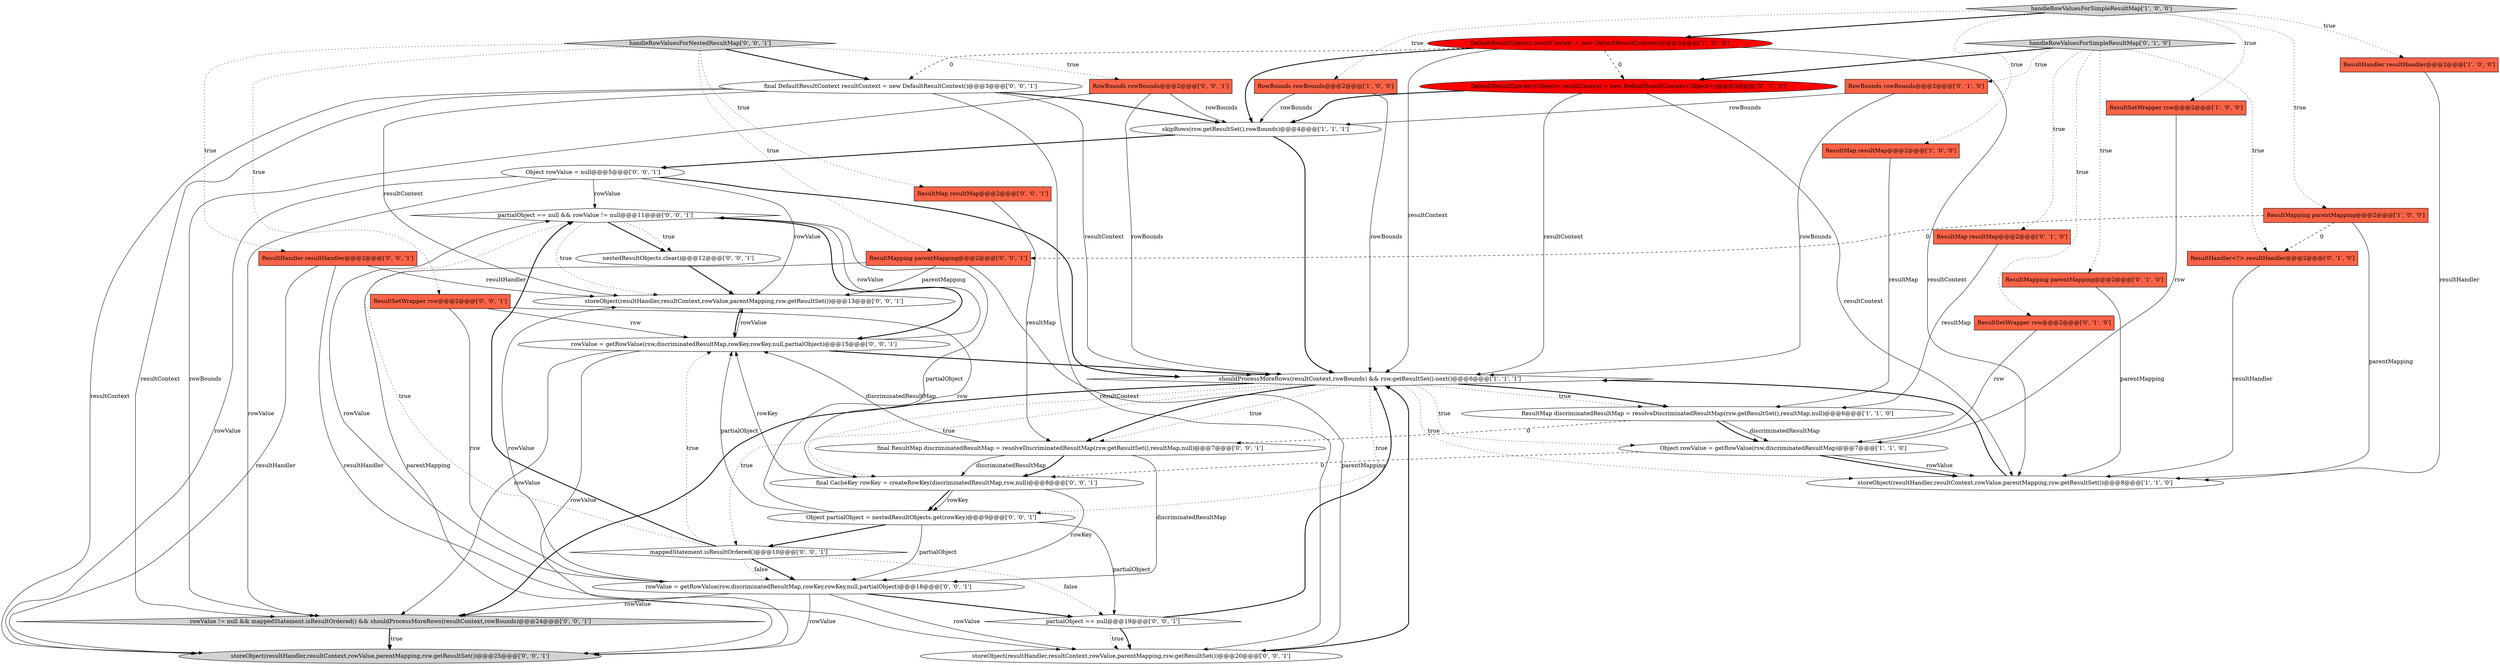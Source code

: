 digraph {
5 [style = filled, label = "skipRows(rsw.getResultSet(),rowBounds)@@@4@@@['1', '1', '1']", fillcolor = white, shape = ellipse image = "AAA0AAABBB1BBB"];
4 [style = filled, label = "ResultMapping parentMapping@@@2@@@['1', '0', '0']", fillcolor = tomato, shape = box image = "AAA1AAABBB1BBB"];
27 [style = filled, label = "ResultSetWrapper rsw@@@2@@@['0', '0', '1']", fillcolor = tomato, shape = box image = "AAA0AAABBB3BBB"];
29 [style = filled, label = "mappedStatement.isResultOrdered()@@@10@@@['0', '0', '1']", fillcolor = white, shape = diamond image = "AAA0AAABBB3BBB"];
37 [style = filled, label = "Object rowValue = null@@@5@@@['0', '0', '1']", fillcolor = white, shape = ellipse image = "AAA0AAABBB3BBB"];
35 [style = filled, label = "partialObject == null && rowValue != null@@@11@@@['0', '0', '1']", fillcolor = white, shape = diamond image = "AAA0AAABBB3BBB"];
22 [style = filled, label = "storeObject(resultHandler,resultContext,rowValue,parentMapping,rsw.getResultSet())@@@25@@@['0', '0', '1']", fillcolor = lightgray, shape = ellipse image = "AAA0AAABBB3BBB"];
21 [style = filled, label = "partialObject == null@@@19@@@['0', '0', '1']", fillcolor = white, shape = diamond image = "AAA0AAABBB3BBB"];
33 [style = filled, label = "ResultMapping parentMapping@@@2@@@['0', '0', '1']", fillcolor = tomato, shape = box image = "AAA0AAABBB3BBB"];
17 [style = filled, label = "RowBounds rowBounds@@@2@@@['0', '1', '0']", fillcolor = tomato, shape = box image = "AAA0AAABBB2BBB"];
31 [style = filled, label = "storeObject(resultHandler,resultContext,rowValue,parentMapping,rsw.getResultSet())@@@13@@@['0', '0', '1']", fillcolor = white, shape = ellipse image = "AAA0AAABBB3BBB"];
13 [style = filled, label = "handleRowValuesForSimpleResultMap['0', '1', '0']", fillcolor = lightgray, shape = diamond image = "AAA0AAABBB2BBB"];
15 [style = filled, label = "DefaultResultContext<Object> resultContext = new DefaultResultContext<Object>()@@@3@@@['0', '1', '0']", fillcolor = red, shape = ellipse image = "AAA1AAABBB2BBB"];
1 [style = filled, label = "ResultHandler resultHandler@@@2@@@['1', '0', '0']", fillcolor = tomato, shape = box image = "AAA0AAABBB1BBB"];
11 [style = filled, label = "shouldProcessMoreRows(resultContext,rowBounds) && rsw.getResultSet().next()@@@6@@@['1', '1', '1']", fillcolor = white, shape = diamond image = "AAA0AAABBB1BBB"];
30 [style = filled, label = "rowValue != null && mappedStatement.isResultOrdered() && shouldProcessMoreRows(resultContext,rowBounds)@@@24@@@['0', '0', '1']", fillcolor = lightgray, shape = diamond image = "AAA0AAABBB3BBB"];
32 [style = filled, label = "ResultHandler resultHandler@@@2@@@['0', '0', '1']", fillcolor = tomato, shape = box image = "AAA0AAABBB3BBB"];
9 [style = filled, label = "storeObject(resultHandler,resultContext,rowValue,parentMapping,rsw.getResultSet())@@@8@@@['1', '1', '0']", fillcolor = white, shape = ellipse image = "AAA0AAABBB1BBB"];
25 [style = filled, label = "RowBounds rowBounds@@@2@@@['0', '0', '1']", fillcolor = tomato, shape = box image = "AAA0AAABBB3BBB"];
28 [style = filled, label = "final DefaultResultContext resultContext = new DefaultResultContext()@@@3@@@['0', '0', '1']", fillcolor = white, shape = ellipse image = "AAA0AAABBB3BBB"];
6 [style = filled, label = "ResultMap discriminatedResultMap = resolveDiscriminatedResultMap(rsw.getResultSet(),resultMap,null)@@@6@@@['1', '1', '0']", fillcolor = white, shape = ellipse image = "AAA0AAABBB1BBB"];
14 [style = filled, label = "ResultMapping parentMapping@@@2@@@['0', '1', '0']", fillcolor = tomato, shape = box image = "AAA0AAABBB2BBB"];
0 [style = filled, label = "ResultSetWrapper rsw@@@2@@@['1', '0', '0']", fillcolor = tomato, shape = box image = "AAA0AAABBB1BBB"];
34 [style = filled, label = "final CacheKey rowKey = createRowKey(discriminatedResultMap,rsw,null)@@@8@@@['0', '0', '1']", fillcolor = white, shape = ellipse image = "AAA0AAABBB3BBB"];
12 [style = filled, label = "ResultSetWrapper rsw@@@2@@@['0', '1', '0']", fillcolor = tomato, shape = box image = "AAA0AAABBB2BBB"];
7 [style = filled, label = "handleRowValuesForSimpleResultMap['1', '0', '0']", fillcolor = lightgray, shape = diamond image = "AAA0AAABBB1BBB"];
8 [style = filled, label = "DefaultResultContext resultContext = new DefaultResultContext()@@@3@@@['1', '0', '0']", fillcolor = red, shape = ellipse image = "AAA1AAABBB1BBB"];
23 [style = filled, label = "rowValue = getRowValue(rsw,discriminatedResultMap,rowKey,rowKey,null,partialObject)@@@18@@@['0', '0', '1']", fillcolor = white, shape = ellipse image = "AAA0AAABBB3BBB"];
20 [style = filled, label = "Object partialObject = nestedResultObjects.get(rowKey)@@@9@@@['0', '0', '1']", fillcolor = white, shape = ellipse image = "AAA0AAABBB3BBB"];
10 [style = filled, label = "Object rowValue = getRowValue(rsw,discriminatedResultMap)@@@7@@@['1', '1', '0']", fillcolor = white, shape = ellipse image = "AAA0AAABBB1BBB"];
2 [style = filled, label = "ResultMap resultMap@@@2@@@['1', '0', '0']", fillcolor = tomato, shape = box image = "AAA0AAABBB1BBB"];
18 [style = filled, label = "ResultHandler<?> resultHandler@@@2@@@['0', '1', '0']", fillcolor = tomato, shape = box image = "AAA1AAABBB2BBB"];
3 [style = filled, label = "RowBounds rowBounds@@@2@@@['1', '0', '0']", fillcolor = tomato, shape = box image = "AAA0AAABBB1BBB"];
36 [style = filled, label = "storeObject(resultHandler,resultContext,rowValue,parentMapping,rsw.getResultSet())@@@20@@@['0', '0', '1']", fillcolor = white, shape = ellipse image = "AAA0AAABBB3BBB"];
38 [style = filled, label = "final ResultMap discriminatedResultMap = resolveDiscriminatedResultMap(rsw.getResultSet(),resultMap,null)@@@7@@@['0', '0', '1']", fillcolor = white, shape = ellipse image = "AAA0AAABBB3BBB"];
39 [style = filled, label = "nestedResultObjects.clear()@@@12@@@['0', '0', '1']", fillcolor = white, shape = ellipse image = "AAA0AAABBB3BBB"];
19 [style = filled, label = "rowValue = getRowValue(rsw,discriminatedResultMap,rowKey,rowKey,null,partialObject)@@@15@@@['0', '0', '1']", fillcolor = white, shape = ellipse image = "AAA0AAABBB3BBB"];
24 [style = filled, label = "handleRowValuesForNestedResultMap['0', '0', '1']", fillcolor = lightgray, shape = diamond image = "AAA0AAABBB3BBB"];
26 [style = filled, label = "ResultMap resultMap@@@2@@@['0', '0', '1']", fillcolor = tomato, shape = box image = "AAA0AAABBB3BBB"];
16 [style = filled, label = "ResultMap resultMap@@@2@@@['0', '1', '0']", fillcolor = tomato, shape = box image = "AAA0AAABBB2BBB"];
9->11 [style = bold, label=""];
34->20 [style = bold, label=""];
37->11 [style = bold, label=""];
24->25 [style = dotted, label="true"];
10->34 [style = dashed, label="0"];
23->30 [style = solid, label="rowValue"];
38->19 [style = solid, label="discriminatedResultMap"];
24->33 [style = dotted, label="true"];
19->11 [style = bold, label=""];
6->38 [style = dashed, label="0"];
0->10 [style = solid, label="rsw"];
24->27 [style = dotted, label="true"];
7->8 [style = bold, label=""];
4->33 [style = dashed, label="0"];
36->11 [style = bold, label=""];
20->21 [style = solid, label="partialObject"];
11->34 [style = dotted, label="true"];
3->5 [style = solid, label="rowBounds"];
19->35 [style = solid, label="rowValue"];
21->36 [style = bold, label=""];
17->5 [style = solid, label="rowBounds"];
39->31 [style = bold, label=""];
18->9 [style = solid, label="resultHandler"];
27->34 [style = solid, label="rsw"];
37->31 [style = solid, label="rowValue"];
15->9 [style = solid, label="resultContext"];
7->1 [style = dotted, label="true"];
4->9 [style = solid, label="parentMapping"];
5->37 [style = bold, label=""];
34->23 [style = solid, label="rowKey"];
19->22 [style = solid, label="rowValue"];
24->28 [style = bold, label=""];
13->17 [style = dotted, label="true"];
28->30 [style = solid, label="resultContext"];
28->5 [style = bold, label=""];
25->11 [style = solid, label="rowBounds"];
12->10 [style = solid, label="rsw"];
11->10 [style = dotted, label="true"];
26->38 [style = solid, label="resultMap"];
29->23 [style = bold, label=""];
15->11 [style = solid, label="resultContext"];
8->28 [style = dashed, label="0"];
8->11 [style = solid, label="resultContext"];
25->30 [style = solid, label="rowBounds"];
6->10 [style = solid, label="discriminatedResultMap"];
34->19 [style = solid, label="rowKey"];
21->11 [style = bold, label=""];
24->26 [style = dotted, label="true"];
28->31 [style = solid, label="resultContext"];
2->6 [style = solid, label="resultMap"];
3->11 [style = solid, label="rowBounds"];
5->11 [style = bold, label=""];
13->15 [style = bold, label=""];
29->35 [style = bold, label=""];
33->22 [style = solid, label="parentMapping"];
23->36 [style = solid, label="rowValue"];
8->9 [style = solid, label="resultContext"];
23->22 [style = solid, label="rowValue"];
11->30 [style = bold, label=""];
11->38 [style = dotted, label="true"];
29->19 [style = dotted, label="true"];
7->2 [style = dotted, label="true"];
13->16 [style = dotted, label="true"];
13->18 [style = dotted, label="true"];
24->32 [style = dotted, label="true"];
33->31 [style = solid, label="parentMapping"];
11->29 [style = dotted, label="true"];
35->39 [style = bold, label=""];
20->23 [style = solid, label="partialObject"];
37->30 [style = solid, label="rowValue"];
1->9 [style = solid, label="resultHandler"];
11->9 [style = dotted, label="true"];
27->23 [style = solid, label="rsw"];
37->35 [style = solid, label="rowValue"];
7->0 [style = dotted, label="true"];
32->36 [style = solid, label="resultHandler"];
35->31 [style = dotted, label="true"];
28->22 [style = solid, label="resultContext"];
27->19 [style = solid, label="rsw"];
38->34 [style = solid, label="discriminatedResultMap"];
11->20 [style = dotted, label="true"];
28->11 [style = solid, label="resultContext"];
19->31 [style = solid, label="rowValue"];
11->6 [style = dotted, label="true"];
6->10 [style = bold, label=""];
14->9 [style = solid, label="parentMapping"];
38->34 [style = bold, label=""];
17->11 [style = solid, label="rowBounds"];
10->9 [style = bold, label=""];
16->6 [style = solid, label="resultMap"];
32->22 [style = solid, label="resultHandler"];
13->14 [style = dotted, label="true"];
38->23 [style = solid, label="discriminatedResultMap"];
20->19 [style = solid, label="partialObject"];
31->19 [style = bold, label=""];
35->39 [style = dotted, label="true"];
4->18 [style = dashed, label="0"];
20->35 [style = solid, label="partialObject"];
30->22 [style = bold, label=""];
29->23 [style = dotted, label="false"];
11->38 [style = bold, label=""];
10->9 [style = solid, label="rowValue"];
20->29 [style = bold, label=""];
13->12 [style = dotted, label="true"];
11->6 [style = bold, label=""];
8->15 [style = dashed, label="0"];
35->19 [style = bold, label=""];
29->21 [style = dotted, label="false"];
15->5 [style = bold, label=""];
23->35 [style = solid, label="rowValue"];
21->36 [style = dotted, label="true"];
25->5 [style = solid, label="rowBounds"];
37->22 [style = solid, label="rowValue"];
8->5 [style = bold, label=""];
23->21 [style = bold, label=""];
7->3 [style = dotted, label="true"];
34->20 [style = solid, label="rowKey"];
7->4 [style = dotted, label="true"];
32->31 [style = solid, label="resultHandler"];
28->36 [style = solid, label="resultContext"];
33->36 [style = solid, label="parentMapping"];
19->30 [style = solid, label="rowValue"];
30->22 [style = dotted, label="true"];
29->35 [style = dotted, label="true"];
23->31 [style = solid, label="rowValue"];
}
